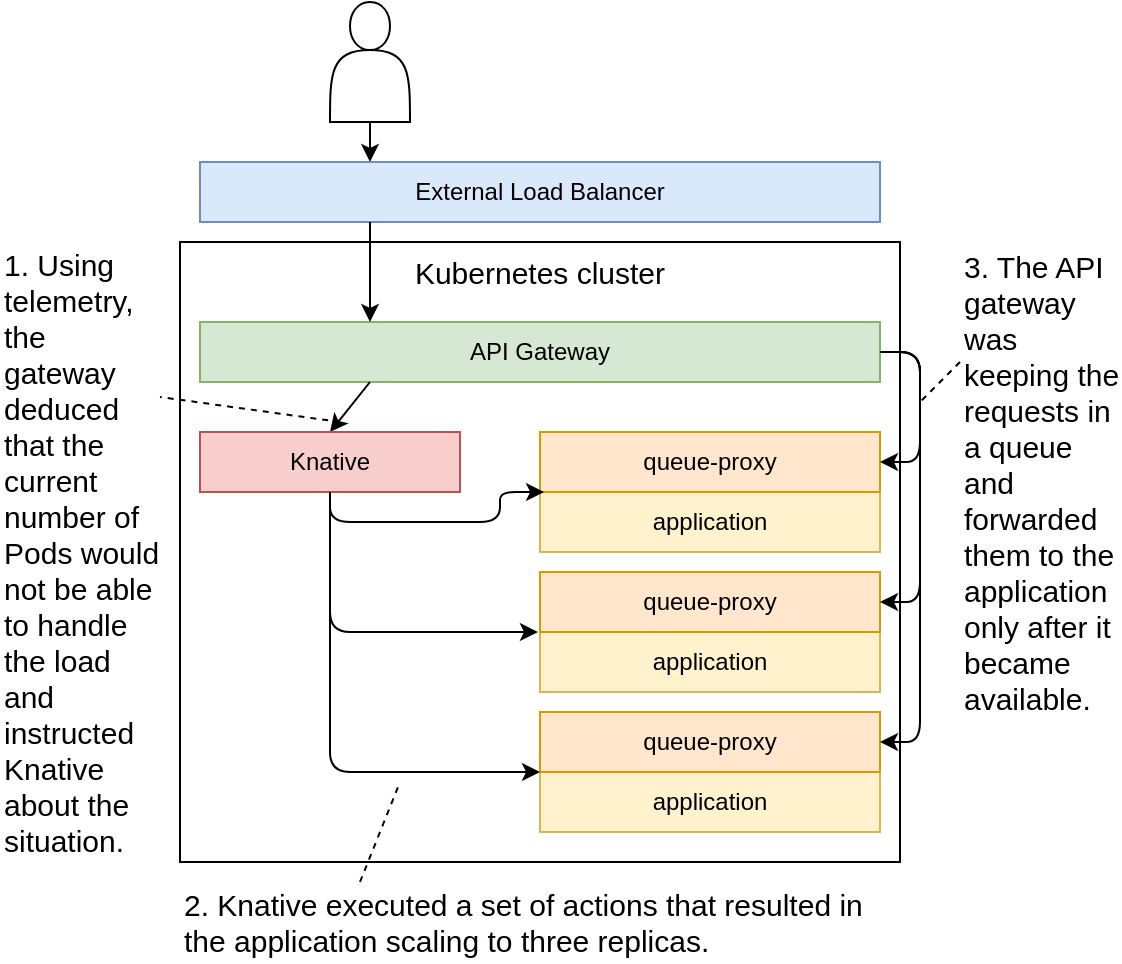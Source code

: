 <mxfile pages="1" version="11.2.3" type="device"><diagram id="KRm0tt6z543xYg5zOcwD" name="Page-1"><mxGraphModel dx="1147" dy="724" grid="1" gridSize="10" guides="1" tooltips="1" connect="1" arrows="1" fold="1" page="1" pageScale="1" pageWidth="850" pageHeight="1100" math="0" shadow="0"><root><mxCell id="0"/><mxCell id="1" parent="0"/><mxCell id="rLweVuyjbfKoWELMfHHj-5" value="Kubernetes cluster" style="rounded=0;whiteSpace=wrap;html=1;verticalAlign=top;fontSize=15;" parent="1" vertex="1"><mxGeometry x="280" y="190" width="360" height="310" as="geometry"/></mxCell><mxCell id="rLweVuyjbfKoWELMfHHj-1" value="API Gateway" style="rounded=0;whiteSpace=wrap;html=1;fillColor=#d5e8d4;strokeColor=#82b366;" parent="1" vertex="1"><mxGeometry x="290" y="230" width="340" height="30" as="geometry"/></mxCell><mxCell id="rLweVuyjbfKoWELMfHHj-3" value="" style="shape=actor;whiteSpace=wrap;html=1;" parent="1" vertex="1"><mxGeometry x="355" y="70" width="40" height="60" as="geometry"/></mxCell><mxCell id="rLweVuyjbfKoWELMfHHj-4" value="" style="endArrow=classic;html=1;exitX=0.5;exitY=1;exitDx=0;exitDy=0;entryX=0.25;entryY=0;entryDx=0;entryDy=0;" parent="1" source="rLweVuyjbfKoWELMfHHj-3" target="rLweVuyjbfKoWELMfHHj-6" edge="1"><mxGeometry width="50" height="50" relative="1" as="geometry"><mxPoint x="250" y="230" as="sourcePoint"/><mxPoint x="300" y="180" as="targetPoint"/></mxGeometry></mxCell><mxCell id="rLweVuyjbfKoWELMfHHj-6" value="External Load Balancer" style="rounded=0;whiteSpace=wrap;html=1;fillColor=#dae8fc;strokeColor=#6c8ebf;" parent="1" vertex="1"><mxGeometry x="290" y="150" width="340" height="30" as="geometry"/></mxCell><mxCell id="rLweVuyjbfKoWELMfHHj-7" value="" style="endArrow=classic;html=1;exitX=0.25;exitY=1;exitDx=0;exitDy=0;entryX=0.25;entryY=0;entryDx=0;entryDy=0;" parent="1" source="rLweVuyjbfKoWELMfHHj-6" target="rLweVuyjbfKoWELMfHHj-1" edge="1"><mxGeometry width="50" height="50" relative="1" as="geometry"><mxPoint x="470" y="120" as="sourcePoint"/><mxPoint x="470" y="150" as="targetPoint"/></mxGeometry></mxCell><mxCell id="rLweVuyjbfKoWELMfHHj-10" value="" style="group;fillColor=#ffe6cc;strokeColor=#d79b00;" parent="1" vertex="1" connectable="0"><mxGeometry x="460" y="285" width="170" height="60" as="geometry"/></mxCell><mxCell id="rLweVuyjbfKoWELMfHHj-8" value="application" style="rounded=0;whiteSpace=wrap;html=1;fillColor=#fff2cc;strokeColor=#d6b656;" parent="rLweVuyjbfKoWELMfHHj-10" vertex="1"><mxGeometry y="30" width="170" height="30" as="geometry"/></mxCell><mxCell id="rLweVuyjbfKoWELMfHHj-9" value="queue-proxy" style="rounded=0;whiteSpace=wrap;html=1;fillColor=#ffe6cc;strokeColor=#d79b00;" parent="rLweVuyjbfKoWELMfHHj-10" vertex="1"><mxGeometry width="170" height="30" as="geometry"/></mxCell><mxCell id="rLweVuyjbfKoWELMfHHj-11" value="" style="endArrow=classic;html=1;fontSize=15;exitX=0.25;exitY=1;exitDx=0;exitDy=0;entryX=0.5;entryY=0;entryDx=0;entryDy=0;" parent="1" source="rLweVuyjbfKoWELMfHHj-1" target="rLweVuyjbfKoWELMfHHj-22" edge="1"><mxGeometry width="50" height="50" relative="1" as="geometry"><mxPoint x="460" y="330" as="sourcePoint"/><mxPoint x="510" y="280" as="targetPoint"/></mxGeometry></mxCell><mxCell id="rLweVuyjbfKoWELMfHHj-12" value="1. Using telemetry, the gateway deduced that the current number of Pods would not be able to handle the load and instructed Knative about the situation." style="text;html=1;strokeColor=none;fillColor=none;align=left;verticalAlign=middle;whiteSpace=wrap;rounded=0;fontSize=15;" parent="1" vertex="1"><mxGeometry x="190" y="190" width="80" height="310" as="geometry"/></mxCell><mxCell id="rLweVuyjbfKoWELMfHHj-22" value="Knative" style="rounded=0;whiteSpace=wrap;html=1;fillColor=#f8cecc;strokeColor=#b85450;" parent="1" vertex="1"><mxGeometry x="290" y="285" width="130" height="30" as="geometry"/></mxCell><mxCell id="rLweVuyjbfKoWELMfHHj-28" value="" style="endArrow=classic;html=1;fontSize=15;exitX=0.5;exitY=1;exitDx=0;exitDy=0;entryX=0.012;entryY=0;entryDx=0;entryDy=0;entryPerimeter=0;" parent="1" source="rLweVuyjbfKoWELMfHHj-22" target="rLweVuyjbfKoWELMfHHj-8" edge="1"><mxGeometry width="50" height="50" relative="1" as="geometry"><mxPoint x="385.0" y="270" as="sourcePoint"/><mxPoint x="400" y="440" as="targetPoint"/><Array as="points"><mxPoint x="355" y="330"/><mxPoint x="440" y="330"/><mxPoint x="440" y="315"/></Array></mxGeometry></mxCell><mxCell id="rLweVuyjbfKoWELMfHHj-29" value="" style="endArrow=none;dashed=1;html=1;fontSize=15;entryX=1;entryY=0.25;entryDx=0;entryDy=0;" parent="1" target="rLweVuyjbfKoWELMfHHj-12" edge="1"><mxGeometry width="50" height="50" relative="1" as="geometry"><mxPoint x="360" y="280" as="sourcePoint"/><mxPoint x="140" y="190" as="targetPoint"/></mxGeometry></mxCell><mxCell id="rLweVuyjbfKoWELMfHHj-33" value="" style="group;fillColor=#ffe6cc;strokeColor=#d79b00;" parent="1" vertex="1" connectable="0"><mxGeometry x="460" y="355" width="170" height="60" as="geometry"/></mxCell><mxCell id="rLweVuyjbfKoWELMfHHj-34" value="application" style="rounded=0;whiteSpace=wrap;html=1;fillColor=#fff2cc;strokeColor=#d6b656;" parent="rLweVuyjbfKoWELMfHHj-33" vertex="1"><mxGeometry y="30" width="170" height="30" as="geometry"/></mxCell><mxCell id="rLweVuyjbfKoWELMfHHj-35" value="queue-proxy" style="rounded=0;whiteSpace=wrap;html=1;fillColor=#ffe6cc;strokeColor=#d79b00;" parent="rLweVuyjbfKoWELMfHHj-33" vertex="1"><mxGeometry width="170" height="30" as="geometry"/></mxCell><mxCell id="rLweVuyjbfKoWELMfHHj-36" value="" style="group;fillColor=#ffe6cc;strokeColor=#d79b00;" parent="1" vertex="1" connectable="0"><mxGeometry x="460" y="425" width="170" height="60" as="geometry"/></mxCell><mxCell id="rLweVuyjbfKoWELMfHHj-37" value="application" style="rounded=0;whiteSpace=wrap;html=1;fillColor=#fff2cc;strokeColor=#d6b656;" parent="rLweVuyjbfKoWELMfHHj-36" vertex="1"><mxGeometry y="30" width="170" height="30" as="geometry"/></mxCell><mxCell id="rLweVuyjbfKoWELMfHHj-38" value="queue-proxy" style="rounded=0;whiteSpace=wrap;html=1;fillColor=#ffe6cc;strokeColor=#d79b00;" parent="rLweVuyjbfKoWELMfHHj-36" vertex="1"><mxGeometry width="170" height="30" as="geometry"/></mxCell><mxCell id="rLweVuyjbfKoWELMfHHj-39" value="" style="endArrow=classic;html=1;fontSize=15;exitX=0.5;exitY=1;exitDx=0;exitDy=0;entryX=-0.006;entryY=1;entryDx=0;entryDy=0;entryPerimeter=0;" parent="1" source="rLweVuyjbfKoWELMfHHj-22" target="rLweVuyjbfKoWELMfHHj-35" edge="1"><mxGeometry width="50" height="50" relative="1" as="geometry"><mxPoint x="430" y="310" as="sourcePoint"/><mxPoint x="472.04" y="325" as="targetPoint"/><Array as="points"><mxPoint x="355" y="385"/></Array></mxGeometry></mxCell><mxCell id="rLweVuyjbfKoWELMfHHj-40" value="" style="endArrow=classic;html=1;fontSize=15;exitX=0.5;exitY=1;exitDx=0;exitDy=0;entryX=0;entryY=1;entryDx=0;entryDy=0;entryPerimeter=0;" parent="1" source="rLweVuyjbfKoWELMfHHj-22" target="rLweVuyjbfKoWELMfHHj-38" edge="1"><mxGeometry width="50" height="50" relative="1" as="geometry"><mxPoint x="430" y="310" as="sourcePoint"/><mxPoint x="468.98" y="395" as="targetPoint"/><Array as="points"><mxPoint x="355" y="455"/></Array></mxGeometry></mxCell><mxCell id="rLweVuyjbfKoWELMfHHj-41" value="2. Knative executed a set of actions that resulted in the application scaling to three replicas." style="text;html=1;strokeColor=none;fillColor=none;align=left;verticalAlign=middle;whiteSpace=wrap;rounded=0;fontSize=15;" parent="1" vertex="1"><mxGeometry x="280" y="510" width="360" height="40" as="geometry"/></mxCell><mxCell id="nlvWD0HvaEO0YUQL2N2N-1" value="" style="endArrow=classic;html=1;exitX=1;exitY=0.5;exitDx=0;exitDy=0;entryX=1;entryY=0.5;entryDx=0;entryDy=0;" parent="1" source="rLweVuyjbfKoWELMfHHj-1" target="rLweVuyjbfKoWELMfHHj-9" edge="1"><mxGeometry width="50" height="50" relative="1" as="geometry"><mxPoint x="710" y="300" as="sourcePoint"/><mxPoint x="760" y="250" as="targetPoint"/><Array as="points"><mxPoint x="650" y="245"/><mxPoint x="650" y="300"/></Array></mxGeometry></mxCell><mxCell id="nlvWD0HvaEO0YUQL2N2N-2" value="" style="endArrow=classic;html=1;exitX=1;exitY=0.5;exitDx=0;exitDy=0;entryX=1;entryY=0.5;entryDx=0;entryDy=0;" parent="1" target="rLweVuyjbfKoWELMfHHj-35" edge="1"><mxGeometry width="50" height="50" relative="1" as="geometry"><mxPoint x="630" y="245" as="sourcePoint"/><mxPoint x="630" y="300" as="targetPoint"/><Array as="points"><mxPoint x="650" y="245"/><mxPoint x="650" y="370"/></Array></mxGeometry></mxCell><mxCell id="nlvWD0HvaEO0YUQL2N2N-3" value="" style="endArrow=classic;html=1;exitX=1;exitY=0.5;exitDx=0;exitDy=0;entryX=1;entryY=0.5;entryDx=0;entryDy=0;" parent="1" target="rLweVuyjbfKoWELMfHHj-38" edge="1"><mxGeometry width="50" height="50" relative="1" as="geometry"><mxPoint x="630" y="245" as="sourcePoint"/><mxPoint x="630" y="370" as="targetPoint"/><Array as="points"><mxPoint x="650" y="245"/><mxPoint x="650" y="440"/></Array></mxGeometry></mxCell><mxCell id="nlvWD0HvaEO0YUQL2N2N-4" value="" style="endArrow=none;dashed=1;html=1;exitX=0.25;exitY=0;exitDx=0;exitDy=0;" parent="1" source="rLweVuyjbfKoWELMfHHj-41" edge="1"><mxGeometry width="50" height="50" relative="1" as="geometry"><mxPoint x="80" y="520" as="sourcePoint"/><mxPoint x="390" y="460" as="targetPoint"/></mxGeometry></mxCell><mxCell id="nlvWD0HvaEO0YUQL2N2N-5" value="3. The API gateway was keeping the requests in a queue and forwarded them to the application only after it became available." style="text;html=1;strokeColor=none;fillColor=none;align=left;verticalAlign=middle;whiteSpace=wrap;rounded=0;fontSize=15;" parent="1" vertex="1"><mxGeometry x="670" y="190" width="80" height="240" as="geometry"/></mxCell><mxCell id="nlvWD0HvaEO0YUQL2N2N-6" value="" style="endArrow=none;dashed=1;html=1;exitX=0;exitY=0.25;exitDx=0;exitDy=0;" parent="1" source="nlvWD0HvaEO0YUQL2N2N-5" edge="1"><mxGeometry width="50" height="50" relative="1" as="geometry"><mxPoint x="770" y="530" as="sourcePoint"/><mxPoint x="650" y="270" as="targetPoint"/></mxGeometry></mxCell></root></mxGraphModel></diagram></mxfile>